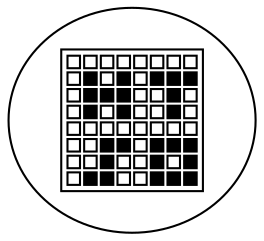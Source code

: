 graph M5 {
	tab [label=<<TABLE>
<TR><TD></TD><TD></TD><TD></TD><TD></TD><TD></TD><TD></TD><TD></TD><TD></TD>
</TR>
<TR><TD></TD><TD bgcolor="black"></TD><TD></TD><TD bgcolor="black"></TD><TD></TD><TD bgcolor="black"></TD><TD bgcolor="black"></TD><TD bgcolor="black"></TD>
</TR>
<TR><TD></TD><TD bgcolor="black"></TD><TD bgcolor="black"></TD><TD bgcolor="black"></TD><TD></TD><TD></TD><TD bgcolor="black"></TD><TD></TD>
</TR>
<TR><TD></TD><TD bgcolor="black"></TD><TD></TD><TD bgcolor="black"></TD><TD></TD><TD></TD><TD bgcolor="black"></TD><TD></TD>
</TR>
<TR><TD></TD><TD></TD><TD></TD><TD></TD><TD></TD><TD></TD><TD></TD><TD></TD>
</TR>
<TR><TD></TD><TD></TD><TD bgcolor="black"></TD><TD bgcolor="black"></TD><TD></TD><TD bgcolor="black"></TD><TD bgcolor="black"></TD><TD bgcolor="black"></TD>
</TR>
<TR><TD></TD><TD></TD><TD bgcolor="black"></TD><TD></TD><TD></TD><TD bgcolor="black"></TD><TD></TD><TD bgcolor="black"></TD>
</TR>
<TR><TD></TD><TD bgcolor="black"></TD><TD bgcolor="black"></TD><TD></TD><TD></TD><TD bgcolor="black"></TD><TD bgcolor="black"></TD><TD bgcolor="black"></TD>
</TR>
</TABLE>>]
}

